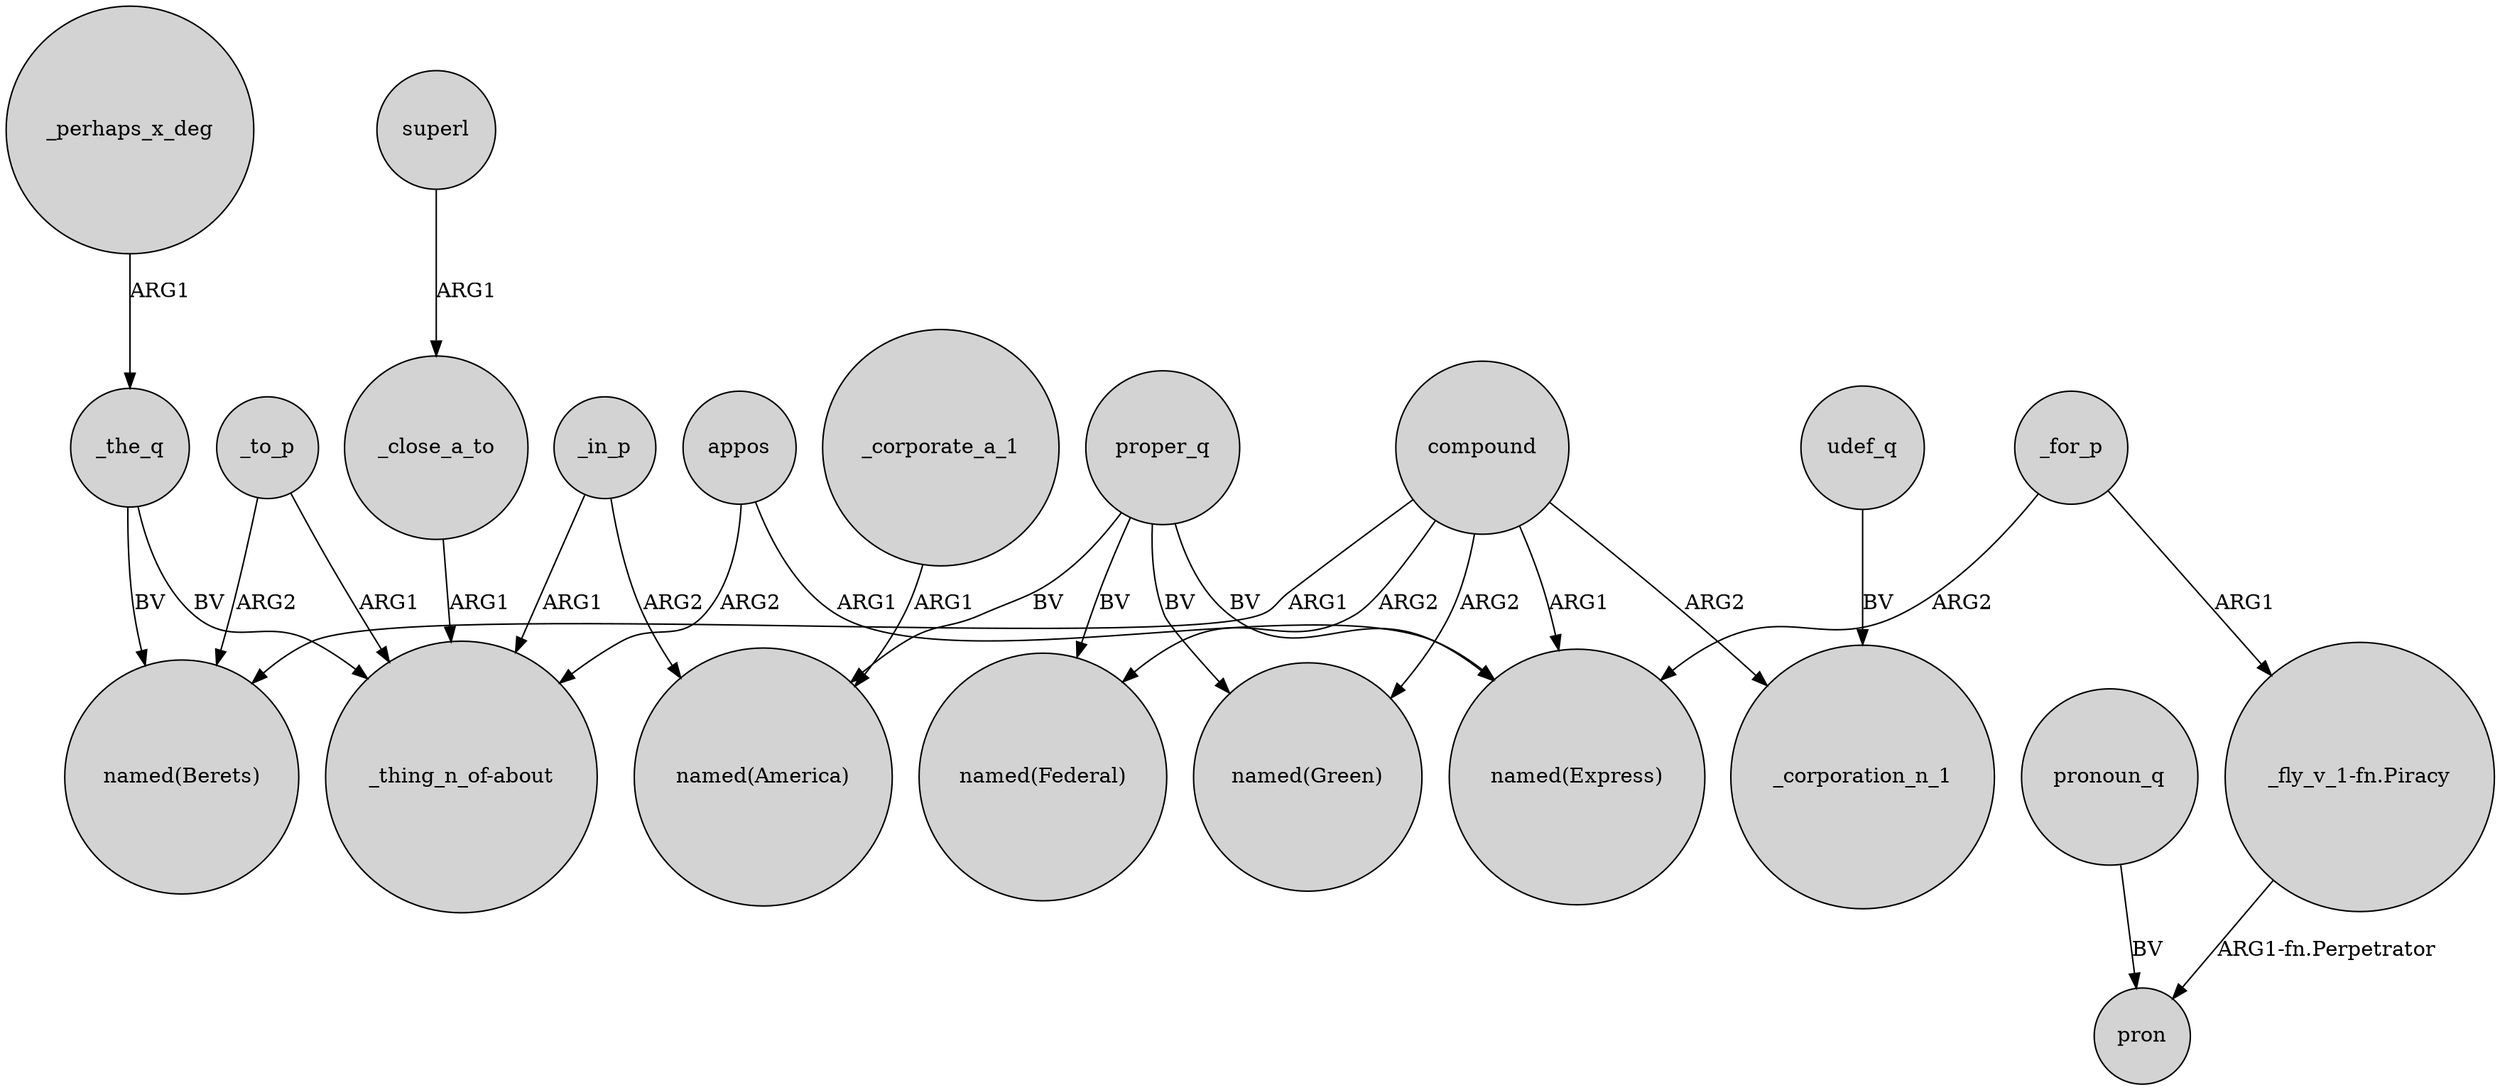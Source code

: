 digraph {
	node [shape=circle style=filled]
	_the_q -> "_thing_n_of-about" [label=BV]
	_corporate_a_1 -> "named(America)" [label=ARG1]
	"_fly_v_1-fn.Piracy" -> pron [label="ARG1-fn.Perpetrator"]
	superl -> _close_a_to [label=ARG1]
	_close_a_to -> "_thing_n_of-about" [label=ARG1]
	_to_p -> "_thing_n_of-about" [label=ARG1]
	proper_q -> "named(America)" [label=BV]
	proper_q -> "named(Express)" [label=BV]
	_perhaps_x_deg -> _the_q [label=ARG1]
	_for_p -> "_fly_v_1-fn.Piracy" [label=ARG1]
	compound -> "named(Federal)" [label=ARG2]
	compound -> "named(Berets)" [label=ARG1]
	proper_q -> "named(Federal)" [label=BV]
	_in_p -> "named(America)" [label=ARG2]
	compound -> "named(Green)" [label=ARG2]
	pronoun_q -> pron [label=BV]
	appos -> "_thing_n_of-about" [label=ARG2]
	_in_p -> "_thing_n_of-about" [label=ARG1]
	_to_p -> "named(Berets)" [label=ARG2]
	compound -> "named(Express)" [label=ARG1]
	_the_q -> "named(Berets)" [label=BV]
	_for_p -> "named(Express)" [label=ARG2]
	compound -> _corporation_n_1 [label=ARG2]
	udef_q -> _corporation_n_1 [label=BV]
	proper_q -> "named(Green)" [label=BV]
	appos -> "named(Express)" [label=ARG1]
}
